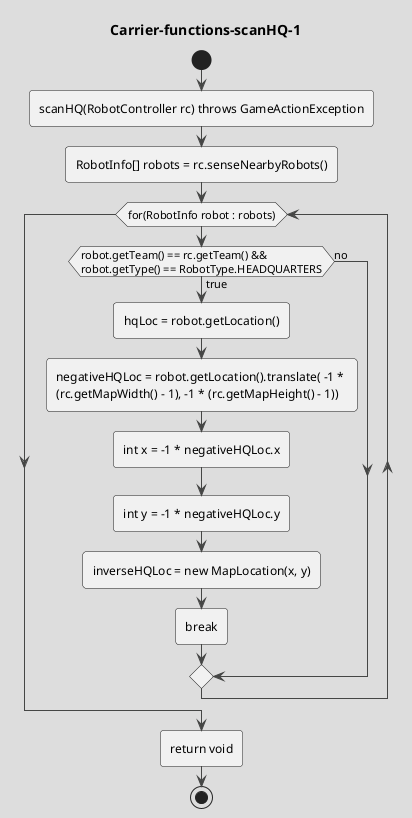 @startuml Carrier-functions-scanHQ-1
!theme toy 
title Carrier-functions-scanHQ-1
start

:scanHQ(RobotController rc) throws GameActionException;
:RobotInfo[] robots = rc.senseNearbyRobots();
while (for(RobotInfo robot : robots))
    if(robot.getTeam() == rc.getTeam() && \nrobot.getType() == RobotType.HEADQUARTERS) then (true)
        :hqLoc = robot.getLocation();
        :negativeHQLoc = robot.getLocation().translate( -1 * \n(rc.getMapWidth() - 1), -1 * (rc.getMapHeight() - 1));
        :int x = -1 * negativeHQLoc.x;
        :int y = -1 * negativeHQLoc.y;

        :inverseHQLoc = new MapLocation(x, y); 
        :break;
    else (no)
    endif
endwhile

:return void; 
stop
@enduml

' :addWell(RobotController rc, WellInfo well)
' :MapLocation me = rc.getLocation();
' while (for (int i = 0; i < MAX_STARTING_WELLS; i++)) 
'     if (rc.readSharedArray(i) == 0) then (true)
'         :rc.writeSharedArray(i, locationToInt(rc, me));
'         :break;
'     else (no)
'     endif
' endwhile


